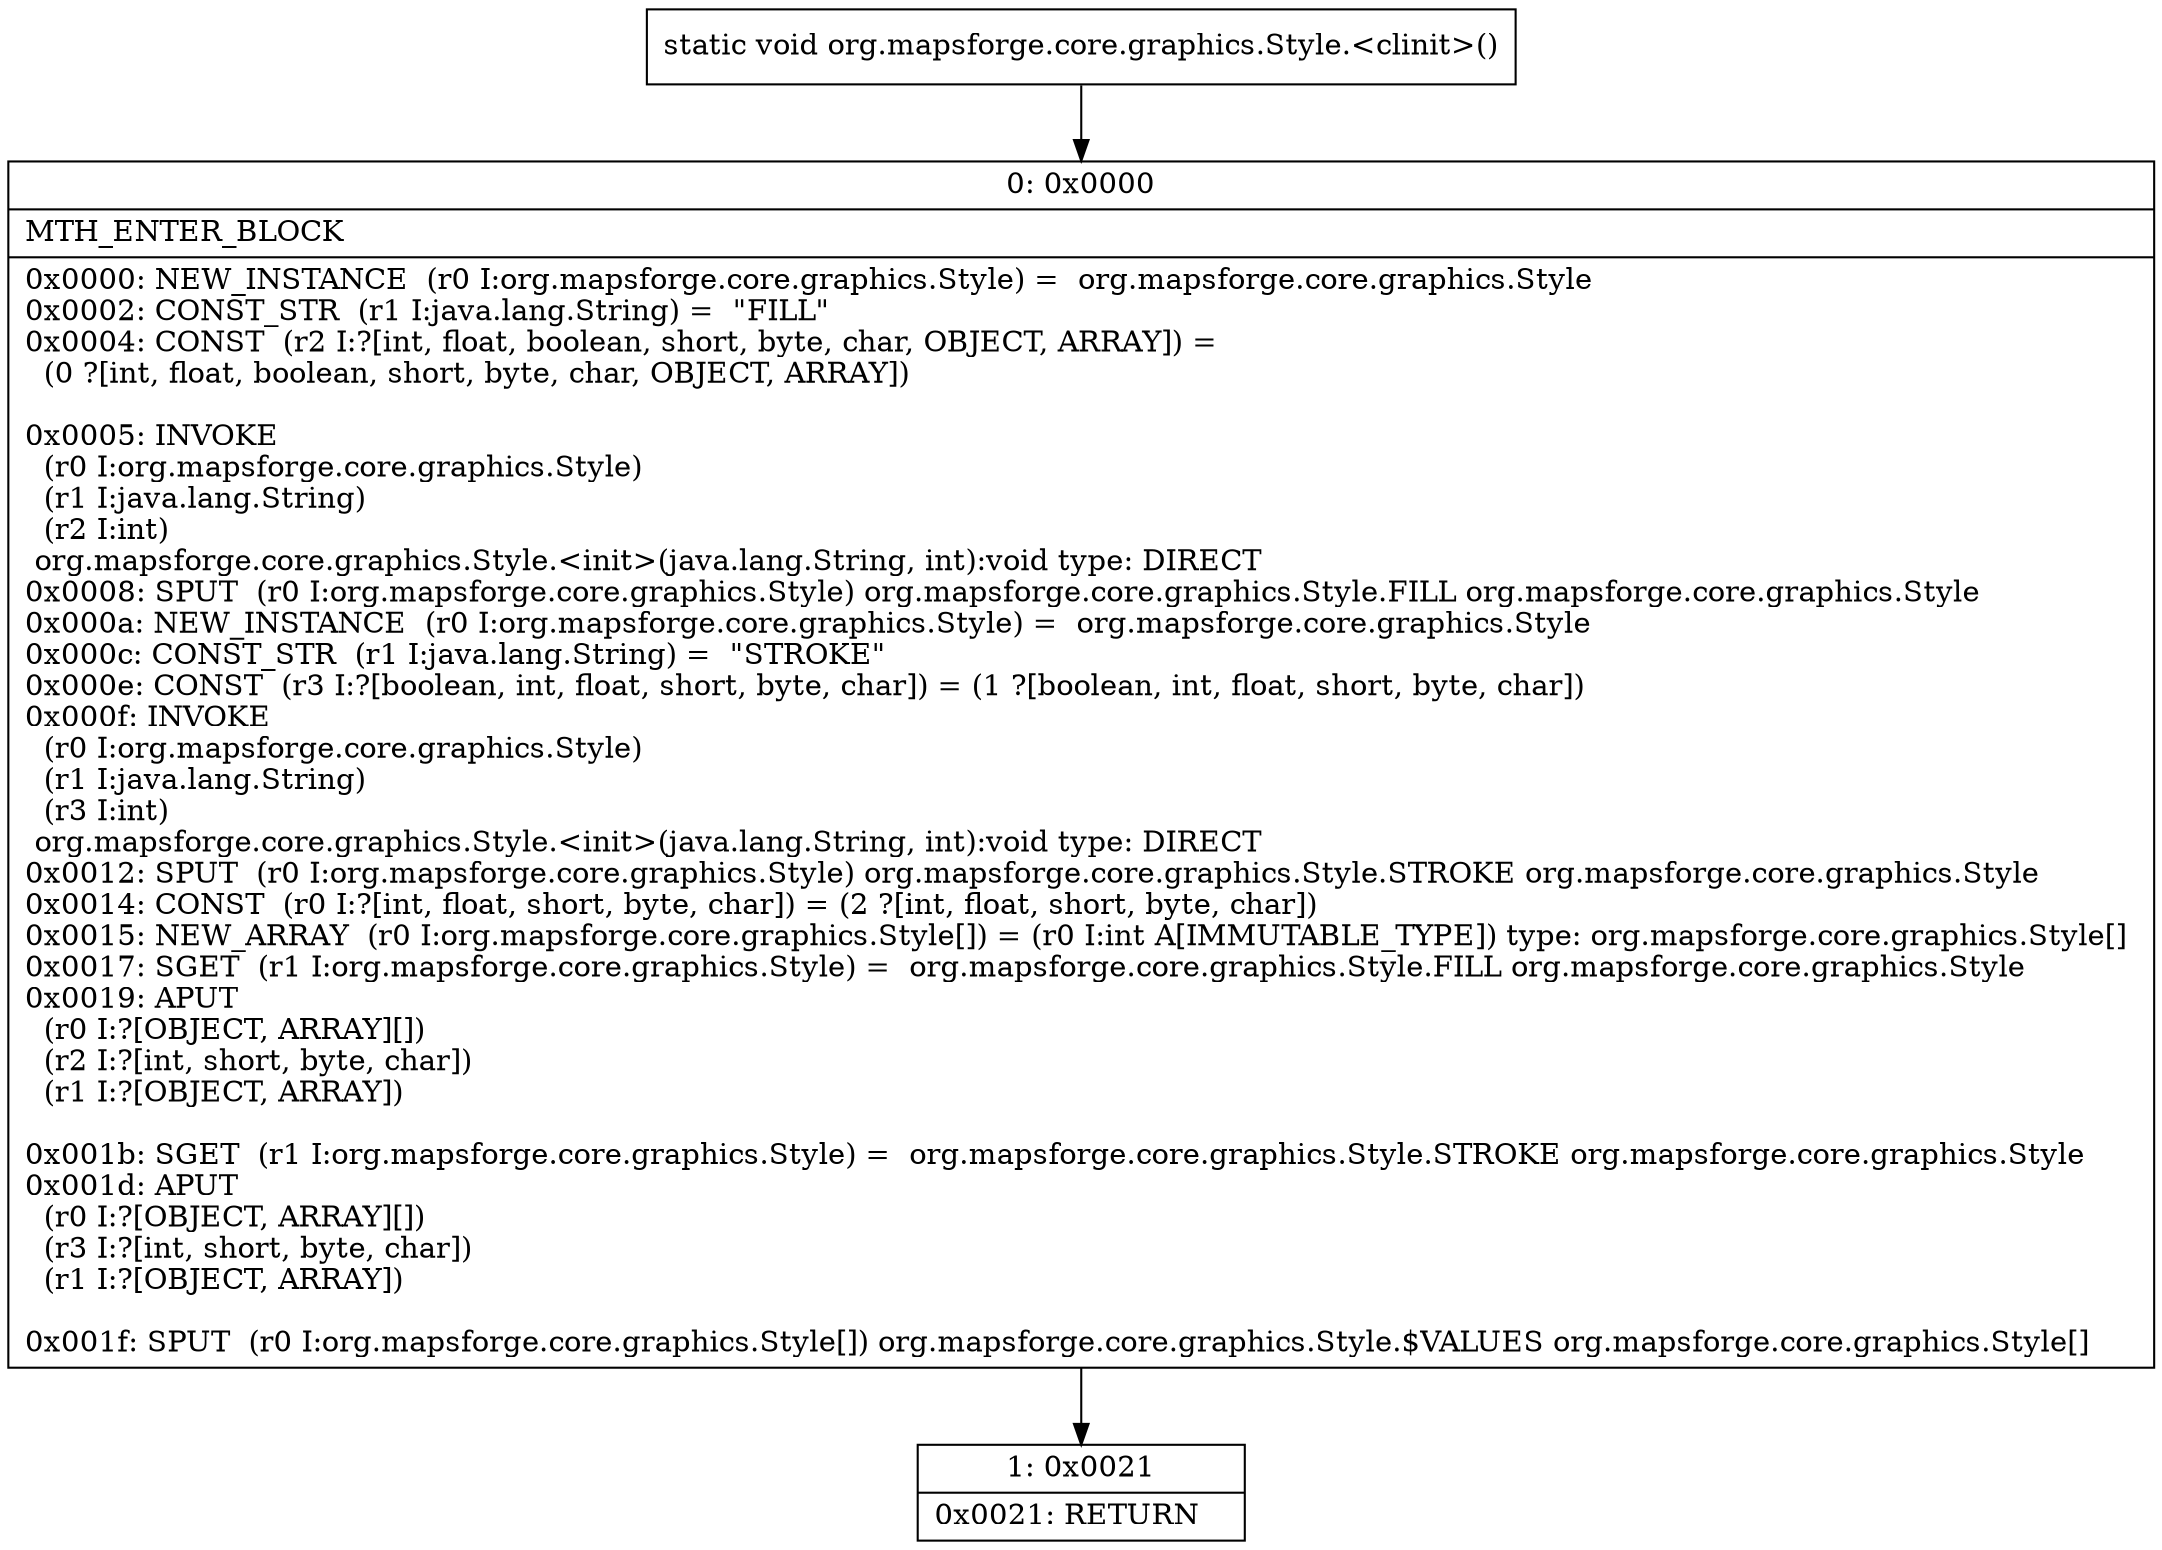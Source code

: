 digraph "CFG fororg.mapsforge.core.graphics.Style.\<clinit\>()V" {
Node_0 [shape=record,label="{0\:\ 0x0000|MTH_ENTER_BLOCK\l|0x0000: NEW_INSTANCE  (r0 I:org.mapsforge.core.graphics.Style) =  org.mapsforge.core.graphics.Style \l0x0002: CONST_STR  (r1 I:java.lang.String) =  \"FILL\" \l0x0004: CONST  (r2 I:?[int, float, boolean, short, byte, char, OBJECT, ARRAY]) = \l  (0 ?[int, float, boolean, short, byte, char, OBJECT, ARRAY])\l \l0x0005: INVOKE  \l  (r0 I:org.mapsforge.core.graphics.Style)\l  (r1 I:java.lang.String)\l  (r2 I:int)\l org.mapsforge.core.graphics.Style.\<init\>(java.lang.String, int):void type: DIRECT \l0x0008: SPUT  (r0 I:org.mapsforge.core.graphics.Style) org.mapsforge.core.graphics.Style.FILL org.mapsforge.core.graphics.Style \l0x000a: NEW_INSTANCE  (r0 I:org.mapsforge.core.graphics.Style) =  org.mapsforge.core.graphics.Style \l0x000c: CONST_STR  (r1 I:java.lang.String) =  \"STROKE\" \l0x000e: CONST  (r3 I:?[boolean, int, float, short, byte, char]) = (1 ?[boolean, int, float, short, byte, char]) \l0x000f: INVOKE  \l  (r0 I:org.mapsforge.core.graphics.Style)\l  (r1 I:java.lang.String)\l  (r3 I:int)\l org.mapsforge.core.graphics.Style.\<init\>(java.lang.String, int):void type: DIRECT \l0x0012: SPUT  (r0 I:org.mapsforge.core.graphics.Style) org.mapsforge.core.graphics.Style.STROKE org.mapsforge.core.graphics.Style \l0x0014: CONST  (r0 I:?[int, float, short, byte, char]) = (2 ?[int, float, short, byte, char]) \l0x0015: NEW_ARRAY  (r0 I:org.mapsforge.core.graphics.Style[]) = (r0 I:int A[IMMUTABLE_TYPE]) type: org.mapsforge.core.graphics.Style[] \l0x0017: SGET  (r1 I:org.mapsforge.core.graphics.Style) =  org.mapsforge.core.graphics.Style.FILL org.mapsforge.core.graphics.Style \l0x0019: APUT  \l  (r0 I:?[OBJECT, ARRAY][])\l  (r2 I:?[int, short, byte, char])\l  (r1 I:?[OBJECT, ARRAY])\l \l0x001b: SGET  (r1 I:org.mapsforge.core.graphics.Style) =  org.mapsforge.core.graphics.Style.STROKE org.mapsforge.core.graphics.Style \l0x001d: APUT  \l  (r0 I:?[OBJECT, ARRAY][])\l  (r3 I:?[int, short, byte, char])\l  (r1 I:?[OBJECT, ARRAY])\l \l0x001f: SPUT  (r0 I:org.mapsforge.core.graphics.Style[]) org.mapsforge.core.graphics.Style.$VALUES org.mapsforge.core.graphics.Style[] \l}"];
Node_1 [shape=record,label="{1\:\ 0x0021|0x0021: RETURN   \l}"];
MethodNode[shape=record,label="{static void org.mapsforge.core.graphics.Style.\<clinit\>() }"];
MethodNode -> Node_0;
Node_0 -> Node_1;
}

